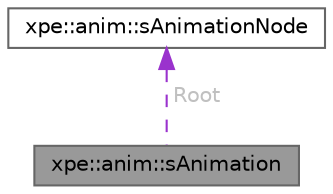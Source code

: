 digraph "xpe::anim::sAnimation"
{
 // LATEX_PDF_SIZE
  bgcolor="transparent";
  edge [fontname=Helvetica,fontsize=10,labelfontname=Helvetica,labelfontsize=10];
  node [fontname=Helvetica,fontsize=10,shape=box,height=0.2,width=0.4];
  Node1 [id="Node000001",label="xpe::anim::sAnimation",height=0.2,width=0.4,color="gray40", fillcolor="grey60", style="filled", fontcolor="black",tooltip=" "];
  Node2 -> Node1 [id="edge3_Node000001_Node000002",dir="back",color="darkorchid3",style="dashed",tooltip=" ",label=" Root",fontcolor="grey" ];
  Node2 [id="Node000002",label="xpe::anim::sAnimationNode",height=0.2,width=0.4,color="gray40", fillcolor="white", style="filled",URL="$structxpe_1_1anim_1_1s_animation_node.html",tooltip=" "];
}
